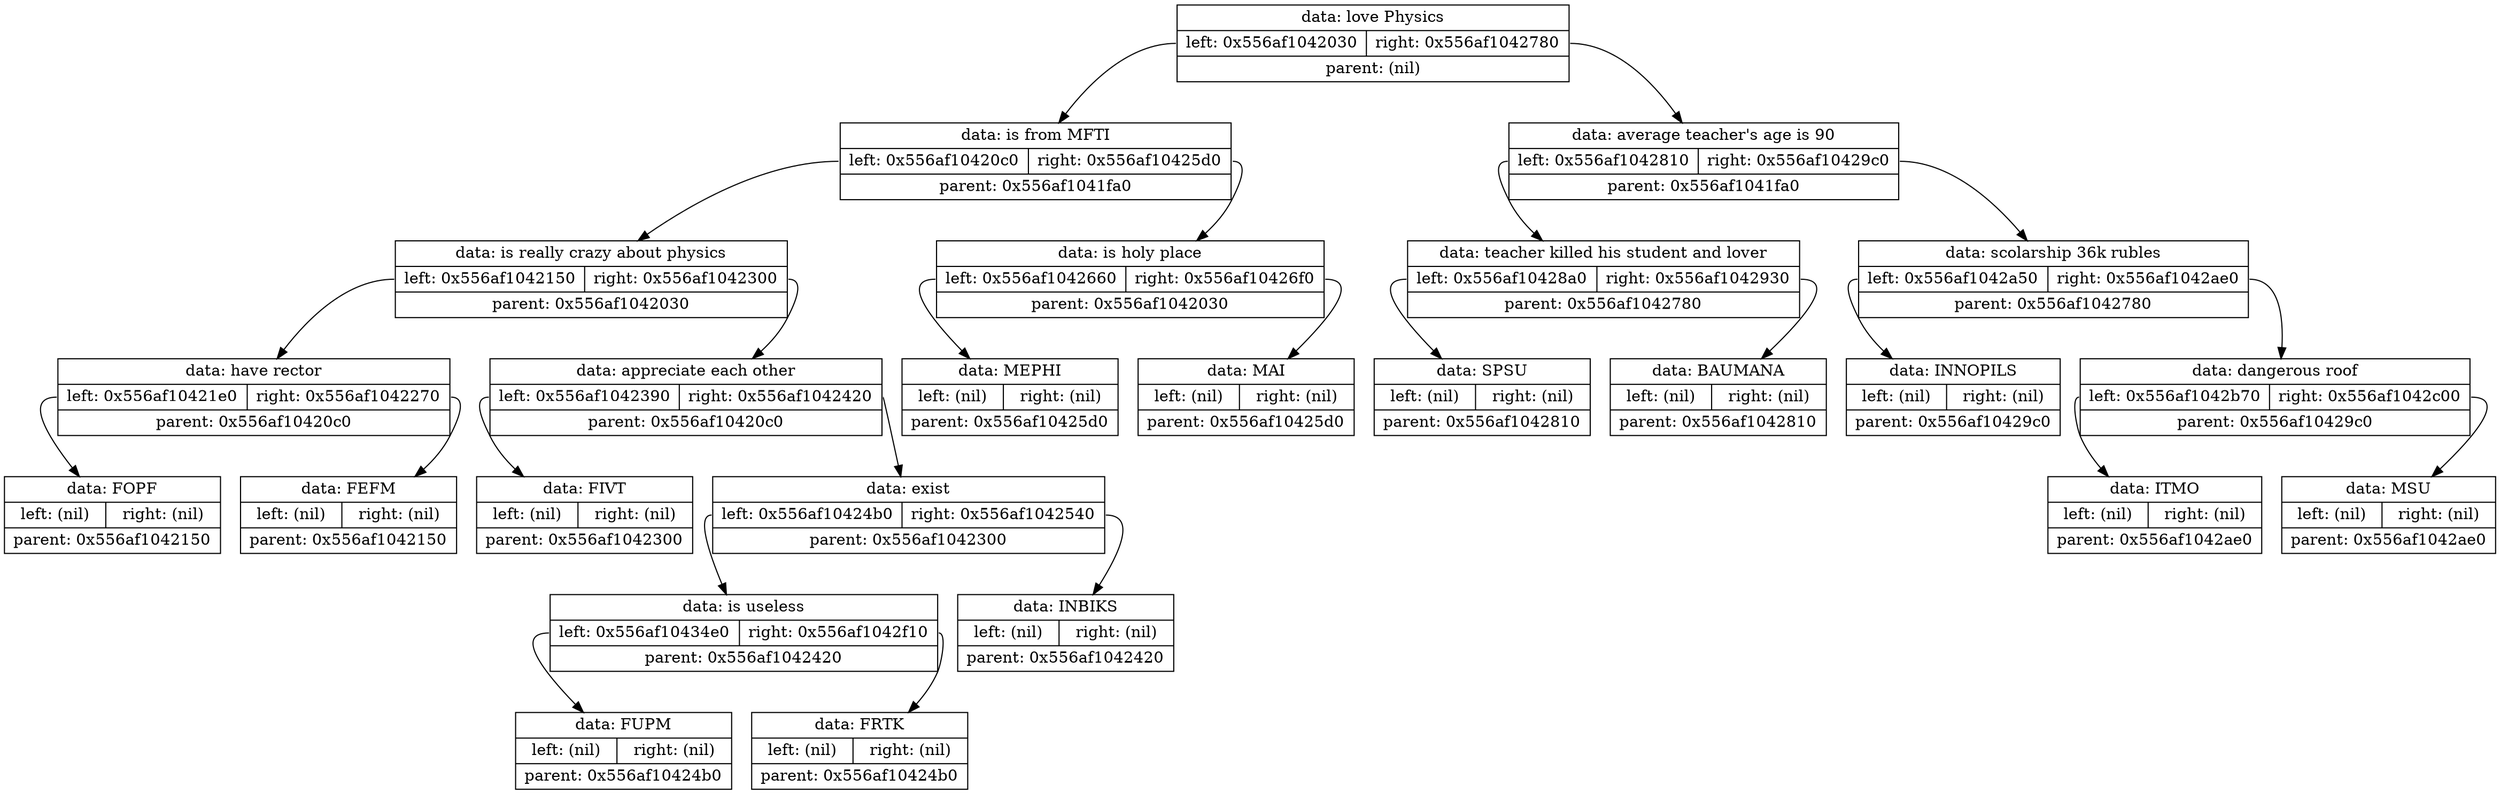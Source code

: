 digraph dump
{
	node0x556af1041fa0 [shape = "record", label = "{<f1>data: love Physics|{<f2>left: 0x556af1042030|<f3>right: 0x556af1042780}|<f4>parent: (nil)}"];
	node0x556af1042030 [shape = "record", label = "{<f1>data: is from MFTI|{<f2>left: 0x556af10420c0|<f3>right: 0x556af10425d0}|<f4>parent: 0x556af1041fa0}"];
	node0x556af10420c0 [shape = "record", label = "{<f1>data: is really crazy about physics|{<f2>left: 0x556af1042150|<f3>right: 0x556af1042300}|<f4>parent: 0x556af1042030}"];
	node0x556af1042150 [shape = "record", label = "{<f1>data: have rector|{<f2>left: 0x556af10421e0|<f3>right: 0x556af1042270}|<f4>parent: 0x556af10420c0}"];
	node0x556af10421e0 [shape = "record", label = "{<f1>data: FOPF|{<f2>left: (nil)|<f3>right: (nil)}|<f4>parent: 0x556af1042150}"];
	node0x556af1042150:f2 -> node0x556af10421e0
	node0x556af1042270 [shape = "record", label = "{<f1>data: FEFM|{<f2>left: (nil)|<f3>right: (nil)}|<f4>parent: 0x556af1042150}"];
	node0x556af1042150:f3 -> node0x556af1042270
	node0x556af10420c0:f2 -> node0x556af1042150
	node0x556af1042300 [shape = "record", label = "{<f1>data: appreciate each other|{<f2>left: 0x556af1042390|<f3>right: 0x556af1042420}|<f4>parent: 0x556af10420c0}"];
	node0x556af1042390 [shape = "record", label = "{<f1>data: FIVT|{<f2>left: (nil)|<f3>right: (nil)}|<f4>parent: 0x556af1042300}"];
	node0x556af1042300:f2 -> node0x556af1042390
	node0x556af1042420 [shape = "record", label = "{<f1>data: exist|{<f2>left: 0x556af10424b0|<f3>right: 0x556af1042540}|<f4>parent: 0x556af1042300}"];
	node0x556af10424b0 [shape = "record", label = "{<f1>data: is useless|{<f2>left: 0x556af10434e0|<f3>right: 0x556af1042f10}|<f4>parent: 0x556af1042420}"];
	node0x556af10434e0 [shape = "record", label = "{<f1>data: FUPM|{<f2>left: (nil)|<f3>right: (nil)}|<f4>parent: 0x556af10424b0}"];
	node0x556af10424b0:f2 -> node0x556af10434e0
	node0x556af1042f10 [shape = "record", label = "{<f1>data: FRTK|{<f2>left: (nil)|<f3>right: (nil)}|<f4>parent: 0x556af10424b0}"];
	node0x556af10424b0:f3 -> node0x556af1042f10
	node0x556af1042420:f2 -> node0x556af10424b0
	node0x556af1042540 [shape = "record", label = "{<f1>data: INBIKS|{<f2>left: (nil)|<f3>right: (nil)}|<f4>parent: 0x556af1042420}"];
	node0x556af1042420:f3 -> node0x556af1042540
	node0x556af1042300:f3 -> node0x556af1042420
	node0x556af10420c0:f3 -> node0x556af1042300
	node0x556af1042030:f2 -> node0x556af10420c0
	node0x556af10425d0 [shape = "record", label = "{<f1>data: is holy place|{<f2>left: 0x556af1042660|<f3>right: 0x556af10426f0}|<f4>parent: 0x556af1042030}"];
	node0x556af1042660 [shape = "record", label = "{<f1>data: MEPHI|{<f2>left: (nil)|<f3>right: (nil)}|<f4>parent: 0x556af10425d0}"];
	node0x556af10425d0:f2 -> node0x556af1042660
	node0x556af10426f0 [shape = "record", label = "{<f1>data: MAI|{<f2>left: (nil)|<f3>right: (nil)}|<f4>parent: 0x556af10425d0}"];
	node0x556af10425d0:f3 -> node0x556af10426f0
	node0x556af1042030:f3 -> node0x556af10425d0
	node0x556af1041fa0:f2 -> node0x556af1042030
	node0x556af1042780 [shape = "record", label = "{<f1>data: average teacher's age is 90|{<f2>left: 0x556af1042810|<f3>right: 0x556af10429c0}|<f4>parent: 0x556af1041fa0}"];
	node0x556af1042810 [shape = "record", label = "{<f1>data: teacher killed his student and lover|{<f2>left: 0x556af10428a0|<f3>right: 0x556af1042930}|<f4>parent: 0x556af1042780}"];
	node0x556af10428a0 [shape = "record", label = "{<f1>data: SPSU|{<f2>left: (nil)|<f3>right: (nil)}|<f4>parent: 0x556af1042810}"];
	node0x556af1042810:f2 -> node0x556af10428a0
	node0x556af1042930 [shape = "record", label = "{<f1>data: BAUMANA|{<f2>left: (nil)|<f3>right: (nil)}|<f4>parent: 0x556af1042810}"];
	node0x556af1042810:f3 -> node0x556af1042930
	node0x556af1042780:f2 -> node0x556af1042810
	node0x556af10429c0 [shape = "record", label = "{<f1>data: scolarship 36k rubles|{<f2>left: 0x556af1042a50|<f3>right: 0x556af1042ae0}|<f4>parent: 0x556af1042780}"];
	node0x556af1042a50 [shape = "record", label = "{<f1>data: INNOPILS|{<f2>left: (nil)|<f3>right: (nil)}|<f4>parent: 0x556af10429c0}"];
	node0x556af10429c0:f2 -> node0x556af1042a50
	node0x556af1042ae0 [shape = "record", label = "{<f1>data: dangerous roof|{<f2>left: 0x556af1042b70|<f3>right: 0x556af1042c00}|<f4>parent: 0x556af10429c0}"];
	node0x556af1042b70 [shape = "record", label = "{<f1>data: ITMO|{<f2>left: (nil)|<f3>right: (nil)}|<f4>parent: 0x556af1042ae0}"];
	node0x556af1042ae0:f2 -> node0x556af1042b70
	node0x556af1042c00 [shape = "record", label = "{<f1>data: MSU|{<f2>left: (nil)|<f3>right: (nil)}|<f4>parent: 0x556af1042ae0}"];
	node0x556af1042ae0:f3 -> node0x556af1042c00
	node0x556af10429c0:f3 -> node0x556af1042ae0
	node0x556af1042780:f3 -> node0x556af10429c0
	node0x556af1041fa0:f3 -> node0x556af1042780

}
